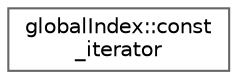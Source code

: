 digraph "Graphical Class Hierarchy"
{
 // LATEX_PDF_SIZE
  bgcolor="transparent";
  edge [fontname=Helvetica,fontsize=10,labelfontname=Helvetica,labelfontsize=10];
  node [fontname=Helvetica,fontsize=10,shape=box,height=0.2,width=0.4];
  rankdir="LR";
  Node0 [id="Node000000",label="globalIndex::const\l_iterator",height=0.2,width=0.4,color="grey40", fillcolor="white", style="filled",URL="$classFoam_1_1globalIndex_1_1const__iterator.html",tooltip=" "];
}
